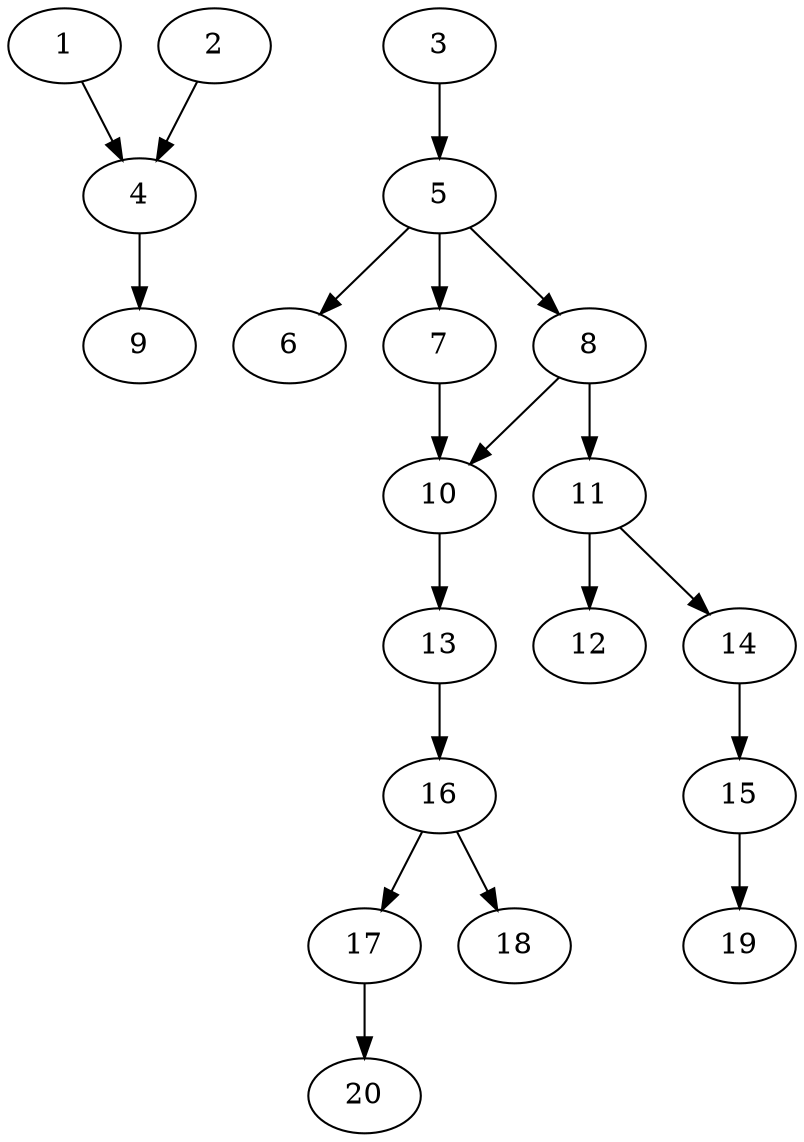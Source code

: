 // DAG automatically generated by daggen at Sat Jul 27 15:35:20 2019
// ./daggen --dot -n 20 --ccr 0.5 --fat 0.4 --regular 0.5 --density 0.5 --mindata 5242880 --maxdata 52428800 
digraph G {
  1 [size="37752832", alpha="0.02", expect_size="18876416"] 
  1 -> 4 [size ="18876416"]
  2 [size="53706752", alpha="0.16", expect_size="26853376"] 
  2 -> 4 [size ="26853376"]
  3 [size="70977536", alpha="0.11", expect_size="35488768"] 
  3 -> 5 [size ="35488768"]
  4 [size="56309760", alpha="0.08", expect_size="28154880"] 
  4 -> 9 [size ="28154880"]
  5 [size="64624640", alpha="0.15", expect_size="32312320"] 
  5 -> 6 [size ="32312320"]
  5 -> 7 [size ="32312320"]
  5 -> 8 [size ="32312320"]
  6 [size="36986880", alpha="0.10", expect_size="18493440"] 
  7 [size="80394240", alpha="0.11", expect_size="40197120"] 
  7 -> 10 [size ="40197120"]
  8 [size="54413312", alpha="0.07", expect_size="27206656"] 
  8 -> 10 [size ="27206656"]
  8 -> 11 [size ="27206656"]
  9 [size="100775936", alpha="0.14", expect_size="50387968"] 
  10 [size="64391168", alpha="0.06", expect_size="32195584"] 
  10 -> 13 [size ="32195584"]
  11 [size="20518912", alpha="0.00", expect_size="10259456"] 
  11 -> 12 [size ="10259456"]
  11 -> 14 [size ="10259456"]
  12 [size="27768832", alpha="0.02", expect_size="13884416"] 
  13 [size="103403520", alpha="0.09", expect_size="51701760"] 
  13 -> 16 [size ="51701760"]
  14 [size="63027200", alpha="0.02", expect_size="31513600"] 
  14 -> 15 [size ="31513600"]
  15 [size="100892672", alpha="0.08", expect_size="50446336"] 
  15 -> 19 [size ="50446336"]
  16 [size="75851776", alpha="0.12", expect_size="37925888"] 
  16 -> 17 [size ="37925888"]
  16 -> 18 [size ="37925888"]
  17 [size="30593024", alpha="0.02", expect_size="15296512"] 
  17 -> 20 [size ="15296512"]
  18 [size="83535872", alpha="0.06", expect_size="41767936"] 
  19 [size="23691264", alpha="0.08", expect_size="11845632"] 
  20 [size="90236928", alpha="0.13", expect_size="45118464"] 
}
